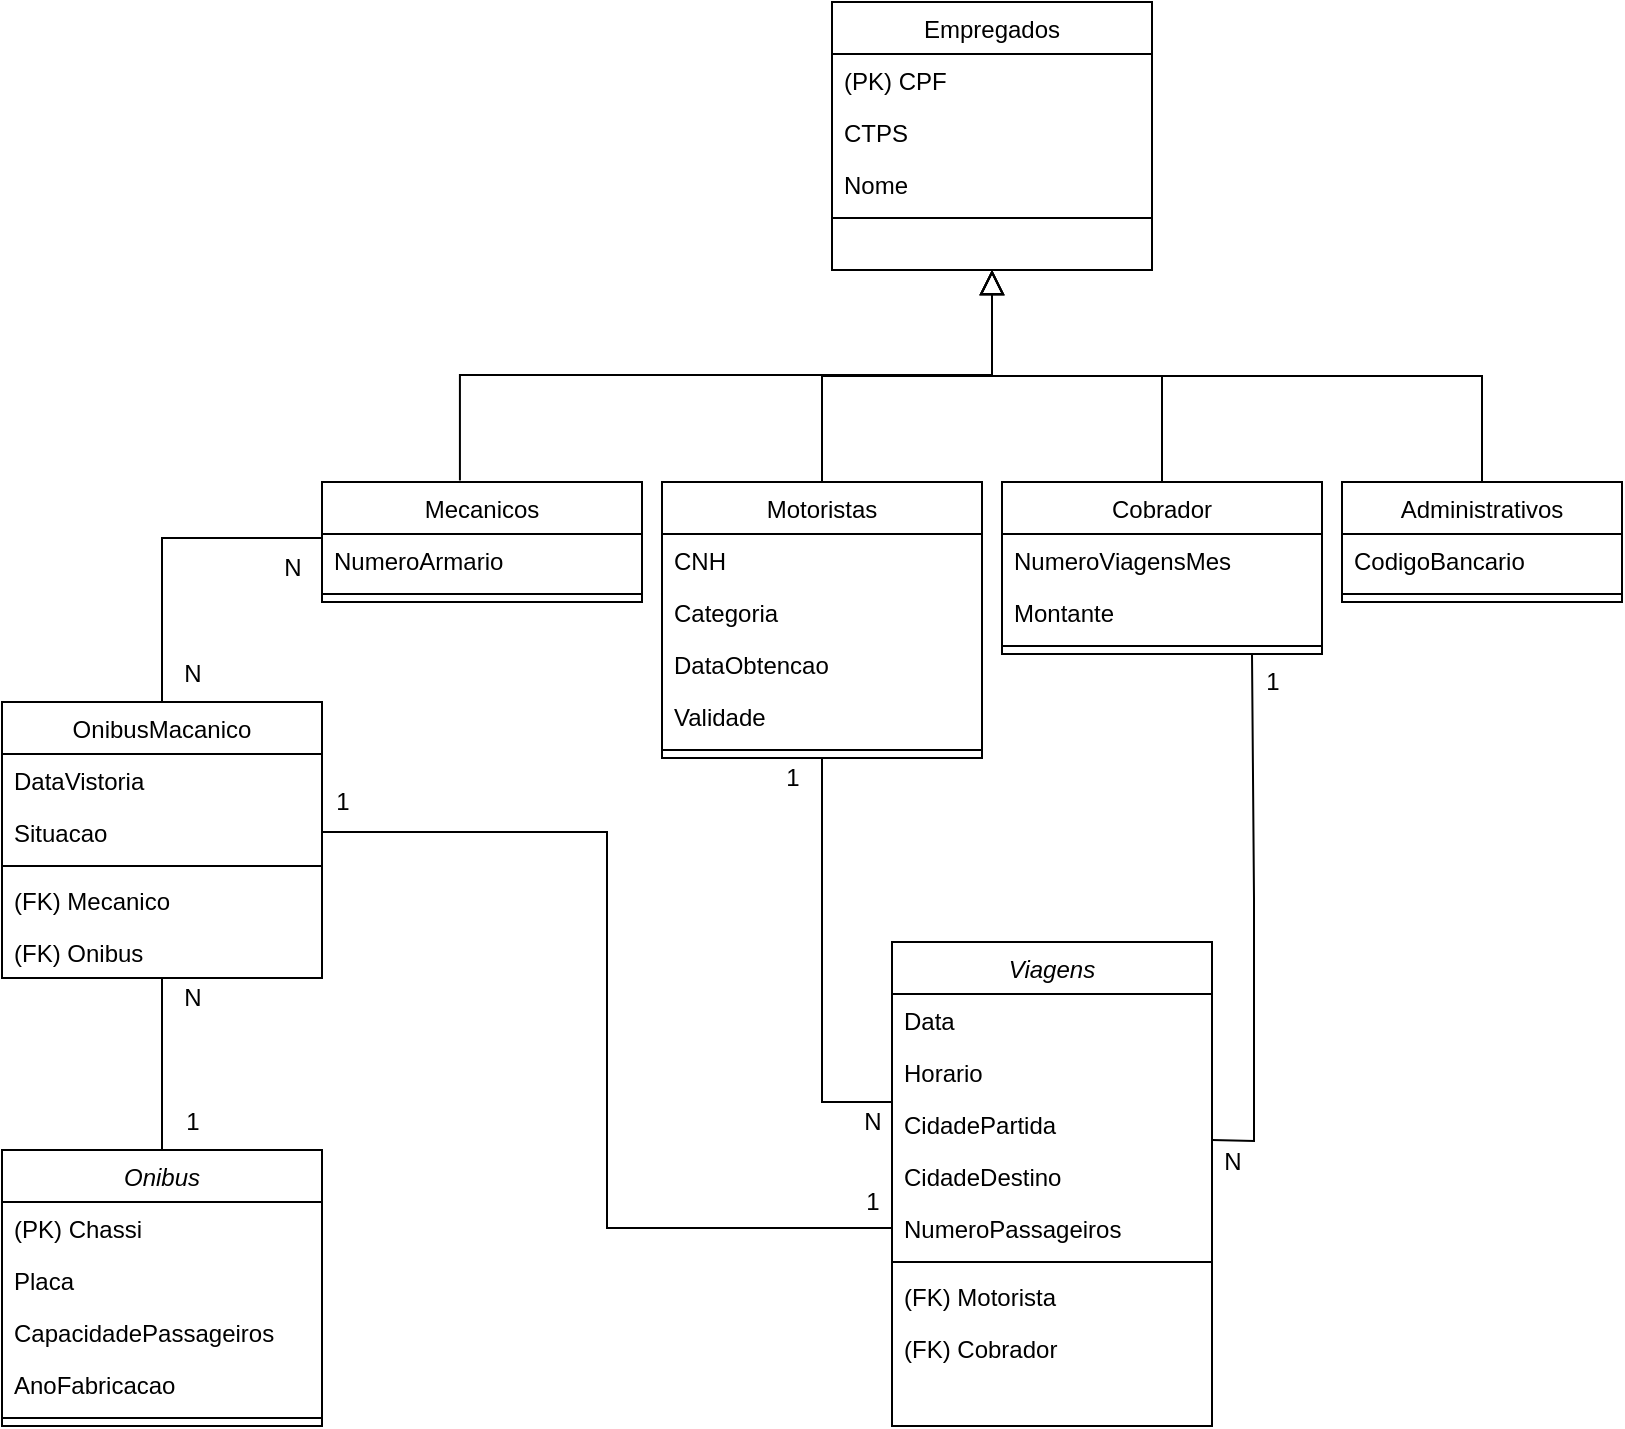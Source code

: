 <mxfile version="16.1.2" type="device"><diagram id="C5RBs43oDa-KdzZeNtuy" name="Page-1"><mxGraphModel dx="1422" dy="865" grid="1" gridSize="10" guides="1" tooltips="1" connect="1" arrows="1" fold="1" page="1" pageScale="1" pageWidth="827" pageHeight="1169" math="0" shadow="0"><root><mxCell id="WIyWlLk6GJQsqaUBKTNV-0"/><mxCell id="WIyWlLk6GJQsqaUBKTNV-1" parent="WIyWlLk6GJQsqaUBKTNV-0"/><mxCell id="GYMgo8AOI9VQxoHw7zAC-0" value="Onibus" style="swimlane;fontStyle=2;align=center;verticalAlign=top;childLayout=stackLayout;horizontal=1;startSize=26;horizontalStack=0;resizeParent=1;resizeLast=0;collapsible=1;marginBottom=0;rounded=0;shadow=0;strokeWidth=1;" vertex="1" parent="WIyWlLk6GJQsqaUBKTNV-1"><mxGeometry x="10" y="584" width="160" height="138" as="geometry"><mxRectangle x="230" y="140" width="160" height="26" as="alternateBounds"/></mxGeometry></mxCell><mxCell id="GYMgo8AOI9VQxoHw7zAC-1" value="(PK) Chassi" style="text;align=left;verticalAlign=top;spacingLeft=4;spacingRight=4;overflow=hidden;rotatable=0;points=[[0,0.5],[1,0.5]];portConstraint=eastwest;" vertex="1" parent="GYMgo8AOI9VQxoHw7zAC-0"><mxGeometry y="26" width="160" height="26" as="geometry"/></mxCell><mxCell id="GYMgo8AOI9VQxoHw7zAC-2" value="Placa" style="text;align=left;verticalAlign=top;spacingLeft=4;spacingRight=4;overflow=hidden;rotatable=0;points=[[0,0.5],[1,0.5]];portConstraint=eastwest;rounded=0;shadow=0;html=0;" vertex="1" parent="GYMgo8AOI9VQxoHw7zAC-0"><mxGeometry y="52" width="160" height="26" as="geometry"/></mxCell><mxCell id="GYMgo8AOI9VQxoHw7zAC-18" value="CapacidadePassageiros" style="text;align=left;verticalAlign=top;spacingLeft=4;spacingRight=4;overflow=hidden;rotatable=0;points=[[0,0.5],[1,0.5]];portConstraint=eastwest;rounded=0;shadow=0;html=0;" vertex="1" parent="GYMgo8AOI9VQxoHw7zAC-0"><mxGeometry y="78" width="160" height="26" as="geometry"/></mxCell><mxCell id="GYMgo8AOI9VQxoHw7zAC-3" value="AnoFabricacao" style="text;align=left;verticalAlign=top;spacingLeft=4;spacingRight=4;overflow=hidden;rotatable=0;points=[[0,0.5],[1,0.5]];portConstraint=eastwest;rounded=0;shadow=0;html=0;" vertex="1" parent="GYMgo8AOI9VQxoHw7zAC-0"><mxGeometry y="104" width="160" height="26" as="geometry"/></mxCell><mxCell id="GYMgo8AOI9VQxoHw7zAC-4" value="" style="line;html=1;strokeWidth=1;align=left;verticalAlign=middle;spacingTop=-1;spacingLeft=3;spacingRight=3;rotatable=0;labelPosition=right;points=[];portConstraint=eastwest;" vertex="1" parent="GYMgo8AOI9VQxoHw7zAC-0"><mxGeometry y="130" width="160" height="8" as="geometry"/></mxCell><mxCell id="GYMgo8AOI9VQxoHw7zAC-11" value="Empregados" style="swimlane;fontStyle=0;align=center;verticalAlign=top;childLayout=stackLayout;horizontal=1;startSize=26;horizontalStack=0;resizeParent=1;resizeLast=0;collapsible=1;marginBottom=0;rounded=0;shadow=0;strokeWidth=1;" vertex="1" parent="WIyWlLk6GJQsqaUBKTNV-1"><mxGeometry x="425" y="10" width="160" height="134" as="geometry"><mxRectangle x="340" y="380" width="170" height="26" as="alternateBounds"/></mxGeometry></mxCell><mxCell id="GYMgo8AOI9VQxoHw7zAC-13" value="(PK) CPF" style="text;align=left;verticalAlign=top;spacingLeft=4;spacingRight=4;overflow=hidden;rotatable=0;points=[[0,0.5],[1,0.5]];portConstraint=eastwest;rounded=0;shadow=0;html=0;" vertex="1" parent="GYMgo8AOI9VQxoHw7zAC-11"><mxGeometry y="26" width="160" height="26" as="geometry"/></mxCell><mxCell id="GYMgo8AOI9VQxoHw7zAC-14" value="CTPS" style="text;align=left;verticalAlign=top;spacingLeft=4;spacingRight=4;overflow=hidden;rotatable=0;points=[[0,0.5],[1,0.5]];portConstraint=eastwest;rounded=0;shadow=0;html=0;" vertex="1" parent="GYMgo8AOI9VQxoHw7zAC-11"><mxGeometry y="52" width="160" height="26" as="geometry"/></mxCell><mxCell id="GYMgo8AOI9VQxoHw7zAC-19" value="Nome" style="text;align=left;verticalAlign=top;spacingLeft=4;spacingRight=4;overflow=hidden;rotatable=0;points=[[0,0.5],[1,0.5]];portConstraint=eastwest;" vertex="1" parent="GYMgo8AOI9VQxoHw7zAC-11"><mxGeometry y="78" width="160" height="26" as="geometry"/></mxCell><mxCell id="GYMgo8AOI9VQxoHw7zAC-15" value="" style="line;html=1;strokeWidth=1;align=left;verticalAlign=middle;spacingTop=-1;spacingLeft=3;spacingRight=3;rotatable=0;labelPosition=right;points=[];portConstraint=eastwest;" vertex="1" parent="GYMgo8AOI9VQxoHw7zAC-11"><mxGeometry y="104" width="160" height="8" as="geometry"/></mxCell><mxCell id="GYMgo8AOI9VQxoHw7zAC-20" value="Mecanicos" style="swimlane;fontStyle=0;align=center;verticalAlign=top;childLayout=stackLayout;horizontal=1;startSize=26;horizontalStack=0;resizeParent=1;resizeLast=0;collapsible=1;marginBottom=0;rounded=0;shadow=0;strokeWidth=1;" vertex="1" parent="WIyWlLk6GJQsqaUBKTNV-1"><mxGeometry x="170" y="250" width="160" height="60" as="geometry"><mxRectangle x="340" y="380" width="170" height="26" as="alternateBounds"/></mxGeometry></mxCell><mxCell id="GYMgo8AOI9VQxoHw7zAC-24" value="NumeroArmario" style="text;align=left;verticalAlign=top;spacingLeft=4;spacingRight=4;overflow=hidden;rotatable=0;points=[[0,0.5],[1,0.5]];portConstraint=eastwest;" vertex="1" parent="GYMgo8AOI9VQxoHw7zAC-20"><mxGeometry y="26" width="160" height="26" as="geometry"/></mxCell><mxCell id="GYMgo8AOI9VQxoHw7zAC-25" value="" style="line;html=1;strokeWidth=1;align=left;verticalAlign=middle;spacingTop=-1;spacingLeft=3;spacingRight=3;rotatable=0;labelPosition=right;points=[];portConstraint=eastwest;" vertex="1" parent="GYMgo8AOI9VQxoHw7zAC-20"><mxGeometry y="52" width="160" height="8" as="geometry"/></mxCell><mxCell id="GYMgo8AOI9VQxoHw7zAC-26" value="Motoristas" style="swimlane;fontStyle=0;align=center;verticalAlign=top;childLayout=stackLayout;horizontal=1;startSize=26;horizontalStack=0;resizeParent=1;resizeLast=0;collapsible=1;marginBottom=0;rounded=0;shadow=0;strokeWidth=1;" vertex="1" parent="WIyWlLk6GJQsqaUBKTNV-1"><mxGeometry x="340" y="250" width="160" height="138" as="geometry"><mxRectangle x="340" y="380" width="170" height="26" as="alternateBounds"/></mxGeometry></mxCell><mxCell id="GYMgo8AOI9VQxoHw7zAC-30" value="CNH" style="text;align=left;verticalAlign=top;spacingLeft=4;spacingRight=4;overflow=hidden;rotatable=0;points=[[0,0.5],[1,0.5]];portConstraint=eastwest;" vertex="1" parent="GYMgo8AOI9VQxoHw7zAC-26"><mxGeometry y="26" width="160" height="26" as="geometry"/></mxCell><mxCell id="GYMgo8AOI9VQxoHw7zAC-31" value="Categoria" style="text;align=left;verticalAlign=top;spacingLeft=4;spacingRight=4;overflow=hidden;rotatable=0;points=[[0,0.5],[1,0.5]];portConstraint=eastwest;" vertex="1" parent="GYMgo8AOI9VQxoHw7zAC-26"><mxGeometry y="52" width="160" height="26" as="geometry"/></mxCell><mxCell id="GYMgo8AOI9VQxoHw7zAC-29" value="DataObtencao" style="text;align=left;verticalAlign=top;spacingLeft=4;spacingRight=4;overflow=hidden;rotatable=0;points=[[0,0.5],[1,0.5]];portConstraint=eastwest;" vertex="1" parent="GYMgo8AOI9VQxoHw7zAC-26"><mxGeometry y="78" width="160" height="26" as="geometry"/></mxCell><mxCell id="GYMgo8AOI9VQxoHw7zAC-27" value="Validade" style="text;align=left;verticalAlign=top;spacingLeft=4;spacingRight=4;overflow=hidden;rotatable=0;points=[[0,0.5],[1,0.5]];portConstraint=eastwest;" vertex="1" parent="GYMgo8AOI9VQxoHw7zAC-26"><mxGeometry y="104" width="160" height="26" as="geometry"/></mxCell><mxCell id="GYMgo8AOI9VQxoHw7zAC-28" value="" style="line;html=1;strokeWidth=1;align=left;verticalAlign=middle;spacingTop=-1;spacingLeft=3;spacingRight=3;rotatable=0;labelPosition=right;points=[];portConstraint=eastwest;" vertex="1" parent="GYMgo8AOI9VQxoHw7zAC-26"><mxGeometry y="130" width="160" height="8" as="geometry"/></mxCell><mxCell id="GYMgo8AOI9VQxoHw7zAC-32" value="Cobrador" style="swimlane;fontStyle=0;align=center;verticalAlign=top;childLayout=stackLayout;horizontal=1;startSize=26;horizontalStack=0;resizeParent=1;resizeLast=0;collapsible=1;marginBottom=0;rounded=0;shadow=0;strokeWidth=1;" vertex="1" parent="WIyWlLk6GJQsqaUBKTNV-1"><mxGeometry x="510" y="250" width="160" height="86" as="geometry"><mxRectangle x="340" y="380" width="170" height="26" as="alternateBounds"/></mxGeometry></mxCell><mxCell id="GYMgo8AOI9VQxoHw7zAC-33" value="NumeroViagensMes" style="text;align=left;verticalAlign=top;spacingLeft=4;spacingRight=4;overflow=hidden;rotatable=0;points=[[0,0.5],[1,0.5]];portConstraint=eastwest;" vertex="1" parent="GYMgo8AOI9VQxoHw7zAC-32"><mxGeometry y="26" width="160" height="26" as="geometry"/></mxCell><mxCell id="GYMgo8AOI9VQxoHw7zAC-35" value="Montante" style="text;align=left;verticalAlign=top;spacingLeft=4;spacingRight=4;overflow=hidden;rotatable=0;points=[[0,0.5],[1,0.5]];portConstraint=eastwest;" vertex="1" parent="GYMgo8AOI9VQxoHw7zAC-32"><mxGeometry y="52" width="160" height="26" as="geometry"/></mxCell><mxCell id="GYMgo8AOI9VQxoHw7zAC-34" value="" style="line;html=1;strokeWidth=1;align=left;verticalAlign=middle;spacingTop=-1;spacingLeft=3;spacingRight=3;rotatable=0;labelPosition=right;points=[];portConstraint=eastwest;" vertex="1" parent="GYMgo8AOI9VQxoHw7zAC-32"><mxGeometry y="78" width="160" height="8" as="geometry"/></mxCell><mxCell id="GYMgo8AOI9VQxoHw7zAC-36" value="Administrativos" style="swimlane;fontStyle=0;align=center;verticalAlign=top;childLayout=stackLayout;horizontal=1;startSize=26;horizontalStack=0;resizeParent=1;resizeLast=0;collapsible=1;marginBottom=0;rounded=0;shadow=0;strokeWidth=1;" vertex="1" parent="WIyWlLk6GJQsqaUBKTNV-1"><mxGeometry x="680" y="250" width="140" height="60" as="geometry"><mxRectangle x="340" y="380" width="170" height="26" as="alternateBounds"/></mxGeometry></mxCell><mxCell id="GYMgo8AOI9VQxoHw7zAC-37" value="CodigoBancario" style="text;align=left;verticalAlign=top;spacingLeft=4;spacingRight=4;overflow=hidden;rotatable=0;points=[[0,0.5],[1,0.5]];portConstraint=eastwest;" vertex="1" parent="GYMgo8AOI9VQxoHw7zAC-36"><mxGeometry y="26" width="140" height="26" as="geometry"/></mxCell><mxCell id="GYMgo8AOI9VQxoHw7zAC-39" value="" style="line;html=1;strokeWidth=1;align=left;verticalAlign=middle;spacingTop=-1;spacingLeft=3;spacingRight=3;rotatable=0;labelPosition=right;points=[];portConstraint=eastwest;" vertex="1" parent="GYMgo8AOI9VQxoHw7zAC-36"><mxGeometry y="52" width="140" height="8" as="geometry"/></mxCell><mxCell id="GYMgo8AOI9VQxoHw7zAC-40" value="" style="endArrow=block;endSize=10;endFill=0;shadow=0;strokeWidth=1;rounded=0;edgeStyle=elbowEdgeStyle;elbow=vertical;exitX=0.431;exitY=-0.012;exitDx=0;exitDy=0;exitPerimeter=0;entryX=0.5;entryY=1;entryDx=0;entryDy=0;" edge="1" parent="WIyWlLk6GJQsqaUBKTNV-1" source="GYMgo8AOI9VQxoHw7zAC-20" target="GYMgo8AOI9VQxoHw7zAC-11"><mxGeometry width="160" relative="1" as="geometry"><mxPoint x="155" y="-10" as="sourcePoint"/><mxPoint x="335" y="-112" as="targetPoint"/></mxGeometry></mxCell><mxCell id="GYMgo8AOI9VQxoHw7zAC-41" value="" style="endArrow=block;endSize=10;endFill=0;shadow=0;strokeWidth=1;rounded=0;edgeStyle=elbowEdgeStyle;elbow=vertical;entryX=0.5;entryY=1;entryDx=0;entryDy=0;exitX=0.5;exitY=0;exitDx=0;exitDy=0;" edge="1" parent="WIyWlLk6GJQsqaUBKTNV-1" source="GYMgo8AOI9VQxoHw7zAC-26" target="GYMgo8AOI9VQxoHw7zAC-11"><mxGeometry width="160" relative="1" as="geometry"><mxPoint x="165" as="sourcePoint"/><mxPoint x="345" y="-102" as="targetPoint"/></mxGeometry></mxCell><mxCell id="GYMgo8AOI9VQxoHw7zAC-42" value="" style="endArrow=block;endSize=10;endFill=0;shadow=0;strokeWidth=1;rounded=0;edgeStyle=elbowEdgeStyle;elbow=vertical;entryX=0.5;entryY=1;entryDx=0;entryDy=0;exitX=0.5;exitY=0;exitDx=0;exitDy=0;" edge="1" parent="WIyWlLk6GJQsqaUBKTNV-1" source="GYMgo8AOI9VQxoHw7zAC-32" target="GYMgo8AOI9VQxoHw7zAC-11"><mxGeometry width="160" relative="1" as="geometry"><mxPoint x="735" y="110" as="sourcePoint"/><mxPoint x="645" y="80" as="targetPoint"/></mxGeometry></mxCell><mxCell id="GYMgo8AOI9VQxoHw7zAC-44" value="" style="endArrow=block;endSize=10;endFill=0;shadow=0;strokeWidth=1;rounded=0;edgeStyle=elbowEdgeStyle;elbow=vertical;exitX=0.5;exitY=0;exitDx=0;exitDy=0;entryX=0.5;entryY=1;entryDx=0;entryDy=0;" edge="1" parent="WIyWlLk6GJQsqaUBKTNV-1" source="GYMgo8AOI9VQxoHw7zAC-36" target="GYMgo8AOI9VQxoHw7zAC-11"><mxGeometry width="160" relative="1" as="geometry"><mxPoint x="195" y="30" as="sourcePoint"/><mxPoint x="505" y="150" as="targetPoint"/><Array as="points"/></mxGeometry></mxCell><mxCell id="GYMgo8AOI9VQxoHw7zAC-52" style="edgeStyle=orthogonalEdgeStyle;rounded=0;orthogonalLoop=1;jettySize=auto;html=1;entryX=0.5;entryY=1;entryDx=0;entryDy=0;endArrow=none;endFill=0;exitX=0;exitY=1.077;exitDx=0;exitDy=0;exitPerimeter=0;" edge="1" parent="WIyWlLk6GJQsqaUBKTNV-1" source="GYMgo8AOI9VQxoHw7zAC-54" target="GYMgo8AOI9VQxoHw7zAC-26"><mxGeometry relative="1" as="geometry"/></mxCell><mxCell id="GYMgo8AOI9VQxoHw7zAC-46" value="Viagens" style="swimlane;fontStyle=2;align=center;verticalAlign=top;childLayout=stackLayout;horizontal=1;startSize=26;horizontalStack=0;resizeParent=1;resizeLast=0;collapsible=1;marginBottom=0;rounded=0;shadow=0;strokeWidth=1;" vertex="1" parent="WIyWlLk6GJQsqaUBKTNV-1"><mxGeometry x="455" y="480" width="160" height="242" as="geometry"><mxRectangle x="230" y="140" width="160" height="26" as="alternateBounds"/></mxGeometry></mxCell><mxCell id="GYMgo8AOI9VQxoHw7zAC-47" value="Data" style="text;align=left;verticalAlign=top;spacingLeft=4;spacingRight=4;overflow=hidden;rotatable=0;points=[[0,0.5],[1,0.5]];portConstraint=eastwest;" vertex="1" parent="GYMgo8AOI9VQxoHw7zAC-46"><mxGeometry y="26" width="160" height="26" as="geometry"/></mxCell><mxCell id="GYMgo8AOI9VQxoHw7zAC-54" value="Horario" style="text;align=left;verticalAlign=top;spacingLeft=4;spacingRight=4;overflow=hidden;rotatable=0;points=[[0,0.5],[1,0.5]];portConstraint=eastwest;rounded=0;shadow=0;html=0;" vertex="1" parent="GYMgo8AOI9VQxoHw7zAC-46"><mxGeometry y="52" width="160" height="26" as="geometry"/></mxCell><mxCell id="GYMgo8AOI9VQxoHw7zAC-55" value="CidadePartida" style="text;align=left;verticalAlign=top;spacingLeft=4;spacingRight=4;overflow=hidden;rotatable=0;points=[[0,0.5],[1,0.5]];portConstraint=eastwest;rounded=0;shadow=0;html=0;" vertex="1" parent="GYMgo8AOI9VQxoHw7zAC-46"><mxGeometry y="78" width="160" height="26" as="geometry"/></mxCell><mxCell id="GYMgo8AOI9VQxoHw7zAC-56" value="CidadeDestino" style="text;align=left;verticalAlign=top;spacingLeft=4;spacingRight=4;overflow=hidden;rotatable=0;points=[[0,0.5],[1,0.5]];portConstraint=eastwest;rounded=0;shadow=0;html=0;" vertex="1" parent="GYMgo8AOI9VQxoHw7zAC-46"><mxGeometry y="104" width="160" height="26" as="geometry"/></mxCell><mxCell id="GYMgo8AOI9VQxoHw7zAC-48" value="NumeroPassageiros" style="text;align=left;verticalAlign=top;spacingLeft=4;spacingRight=4;overflow=hidden;rotatable=0;points=[[0,0.5],[1,0.5]];portConstraint=eastwest;rounded=0;shadow=0;html=0;" vertex="1" parent="GYMgo8AOI9VQxoHw7zAC-46"><mxGeometry y="130" width="160" height="26" as="geometry"/></mxCell><mxCell id="GYMgo8AOI9VQxoHw7zAC-51" value="" style="line;html=1;strokeWidth=1;align=left;verticalAlign=middle;spacingTop=-1;spacingLeft=3;spacingRight=3;rotatable=0;labelPosition=right;points=[];portConstraint=eastwest;" vertex="1" parent="GYMgo8AOI9VQxoHw7zAC-46"><mxGeometry y="156" width="160" height="8" as="geometry"/></mxCell><mxCell id="GYMgo8AOI9VQxoHw7zAC-58" value="(FK) Motorista" style="text;align=left;verticalAlign=top;spacingLeft=4;spacingRight=4;overflow=hidden;rotatable=0;points=[[0,0.5],[1,0.5]];portConstraint=eastwest;rounded=0;shadow=0;html=0;" vertex="1" parent="GYMgo8AOI9VQxoHw7zAC-46"><mxGeometry y="164" width="160" height="26" as="geometry"/></mxCell><mxCell id="GYMgo8AOI9VQxoHw7zAC-60" value="(FK) Cobrador" style="text;align=left;verticalAlign=top;spacingLeft=4;spacingRight=4;overflow=hidden;rotatable=0;points=[[0,0.5],[1,0.5]];portConstraint=eastwest;rounded=0;shadow=0;html=0;" vertex="1" parent="GYMgo8AOI9VQxoHw7zAC-46"><mxGeometry y="190" width="160" height="26" as="geometry"/></mxCell><mxCell id="GYMgo8AOI9VQxoHw7zAC-53" style="edgeStyle=orthogonalEdgeStyle;rounded=0;orthogonalLoop=1;jettySize=auto;html=1;endArrow=none;endFill=0;" edge="1" parent="WIyWlLk6GJQsqaUBKTNV-1"><mxGeometry relative="1" as="geometry"><mxPoint x="615" y="579" as="sourcePoint"/><mxPoint x="635" y="336" as="targetPoint"/></mxGeometry></mxCell><mxCell id="GYMgo8AOI9VQxoHw7zAC-66" style="edgeStyle=orthogonalEdgeStyle;rounded=0;orthogonalLoop=1;jettySize=auto;html=1;entryX=0.5;entryY=0;entryDx=0;entryDy=0;endArrow=none;endFill=0;" edge="1" parent="WIyWlLk6GJQsqaUBKTNV-1" source="GYMgo8AOI9VQxoHw7zAC-63" target="GYMgo8AOI9VQxoHw7zAC-0"><mxGeometry relative="1" as="geometry"/></mxCell><mxCell id="GYMgo8AOI9VQxoHw7zAC-67" style="edgeStyle=orthogonalEdgeStyle;rounded=0;orthogonalLoop=1;jettySize=auto;html=1;entryX=0;entryY=0.077;entryDx=0;entryDy=0;entryPerimeter=0;endArrow=none;endFill=0;" edge="1" parent="WIyWlLk6GJQsqaUBKTNV-1" source="GYMgo8AOI9VQxoHw7zAC-63" target="GYMgo8AOI9VQxoHw7zAC-24"><mxGeometry relative="1" as="geometry"/></mxCell><mxCell id="GYMgo8AOI9VQxoHw7zAC-63" value="OnibusMacanico" style="swimlane;fontStyle=0;align=center;verticalAlign=top;childLayout=stackLayout;horizontal=1;startSize=26;horizontalStack=0;resizeParent=1;resizeLast=0;collapsible=1;marginBottom=0;rounded=0;shadow=0;strokeWidth=1;" vertex="1" parent="WIyWlLk6GJQsqaUBKTNV-1"><mxGeometry x="10" y="360" width="160" height="138" as="geometry"><mxRectangle x="340" y="380" width="170" height="26" as="alternateBounds"/></mxGeometry></mxCell><mxCell id="GYMgo8AOI9VQxoHw7zAC-64" value="DataVistoria" style="text;align=left;verticalAlign=top;spacingLeft=4;spacingRight=4;overflow=hidden;rotatable=0;points=[[0,0.5],[1,0.5]];portConstraint=eastwest;" vertex="1" parent="GYMgo8AOI9VQxoHw7zAC-63"><mxGeometry y="26" width="160" height="26" as="geometry"/></mxCell><mxCell id="GYMgo8AOI9VQxoHw7zAC-68" value="Situacao" style="text;align=left;verticalAlign=top;spacingLeft=4;spacingRight=4;overflow=hidden;rotatable=0;points=[[0,0.5],[1,0.5]];portConstraint=eastwest;" vertex="1" parent="GYMgo8AOI9VQxoHw7zAC-63"><mxGeometry y="52" width="160" height="26" as="geometry"/></mxCell><mxCell id="GYMgo8AOI9VQxoHw7zAC-65" value="" style="line;html=1;strokeWidth=1;align=left;verticalAlign=middle;spacingTop=-1;spacingLeft=3;spacingRight=3;rotatable=0;labelPosition=right;points=[];portConstraint=eastwest;" vertex="1" parent="GYMgo8AOI9VQxoHw7zAC-63"><mxGeometry y="78" width="160" height="8" as="geometry"/></mxCell><mxCell id="GYMgo8AOI9VQxoHw7zAC-69" value="(FK) Mecanico" style="text;align=left;verticalAlign=top;spacingLeft=4;spacingRight=4;overflow=hidden;rotatable=0;points=[[0,0.5],[1,0.5]];portConstraint=eastwest;" vertex="1" parent="GYMgo8AOI9VQxoHw7zAC-63"><mxGeometry y="86" width="160" height="26" as="geometry"/></mxCell><mxCell id="GYMgo8AOI9VQxoHw7zAC-70" value="(FK) Onibus" style="text;align=left;verticalAlign=top;spacingLeft=4;spacingRight=4;overflow=hidden;rotatable=0;points=[[0,0.5],[1,0.5]];portConstraint=eastwest;" vertex="1" parent="GYMgo8AOI9VQxoHw7zAC-63"><mxGeometry y="112" width="160" height="26" as="geometry"/></mxCell><mxCell id="GYMgo8AOI9VQxoHw7zAC-72" value="1" style="text;html=1;align=center;verticalAlign=middle;resizable=0;points=[];autosize=1;strokeColor=none;fillColor=none;" vertex="1" parent="WIyWlLk6GJQsqaUBKTNV-1"><mxGeometry x="635" y="340" width="20" height="20" as="geometry"/></mxCell><mxCell id="GYMgo8AOI9VQxoHw7zAC-73" value="N" style="text;html=1;align=center;verticalAlign=middle;resizable=0;points=[];autosize=1;strokeColor=none;fillColor=none;" vertex="1" parent="WIyWlLk6GJQsqaUBKTNV-1"><mxGeometry x="615" y="580" width="20" height="20" as="geometry"/></mxCell><mxCell id="GYMgo8AOI9VQxoHw7zAC-74" value="1" style="text;html=1;align=center;verticalAlign=middle;resizable=0;points=[];autosize=1;strokeColor=none;fillColor=none;" vertex="1" parent="WIyWlLk6GJQsqaUBKTNV-1"><mxGeometry x="395" y="388" width="20" height="20" as="geometry"/></mxCell><mxCell id="GYMgo8AOI9VQxoHw7zAC-75" value="N" style="text;html=1;align=center;verticalAlign=middle;resizable=0;points=[];autosize=1;strokeColor=none;fillColor=none;" vertex="1" parent="WIyWlLk6GJQsqaUBKTNV-1"><mxGeometry x="435" y="560" width="20" height="20" as="geometry"/></mxCell><mxCell id="GYMgo8AOI9VQxoHw7zAC-76" style="edgeStyle=orthogonalEdgeStyle;rounded=0;orthogonalLoop=1;jettySize=auto;html=1;entryX=1;entryY=0.5;entryDx=0;entryDy=0;endArrow=none;endFill=0;" edge="1" parent="WIyWlLk6GJQsqaUBKTNV-1" source="GYMgo8AOI9VQxoHw7zAC-48" target="GYMgo8AOI9VQxoHw7zAC-68"><mxGeometry relative="1" as="geometry"/></mxCell><mxCell id="GYMgo8AOI9VQxoHw7zAC-77" value="1" style="text;html=1;align=center;verticalAlign=middle;resizable=0;points=[];autosize=1;strokeColor=none;fillColor=none;" vertex="1" parent="WIyWlLk6GJQsqaUBKTNV-1"><mxGeometry x="435" y="600" width="20" height="20" as="geometry"/></mxCell><mxCell id="GYMgo8AOI9VQxoHw7zAC-78" value="1" style="text;html=1;align=center;verticalAlign=middle;resizable=0;points=[];autosize=1;strokeColor=none;fillColor=none;" vertex="1" parent="WIyWlLk6GJQsqaUBKTNV-1"><mxGeometry x="170" y="400" width="20" height="20" as="geometry"/></mxCell><mxCell id="GYMgo8AOI9VQxoHw7zAC-82" value="N" style="text;html=1;align=center;verticalAlign=middle;resizable=0;points=[];autosize=1;strokeColor=none;fillColor=none;" vertex="1" parent="WIyWlLk6GJQsqaUBKTNV-1"><mxGeometry x="145" y="283" width="20" height="20" as="geometry"/></mxCell><mxCell id="GYMgo8AOI9VQxoHw7zAC-85" value="N" style="text;html=1;align=center;verticalAlign=middle;resizable=0;points=[];autosize=1;strokeColor=none;fillColor=none;" vertex="1" parent="WIyWlLk6GJQsqaUBKTNV-1"><mxGeometry x="95" y="336" width="20" height="20" as="geometry"/></mxCell><mxCell id="GYMgo8AOI9VQxoHw7zAC-86" value="N" style="text;html=1;align=center;verticalAlign=middle;resizable=0;points=[];autosize=1;strokeColor=none;fillColor=none;" vertex="1" parent="WIyWlLk6GJQsqaUBKTNV-1"><mxGeometry x="95" y="498" width="20" height="20" as="geometry"/></mxCell><mxCell id="GYMgo8AOI9VQxoHw7zAC-87" value="1" style="text;html=1;align=center;verticalAlign=middle;resizable=0;points=[];autosize=1;strokeColor=none;fillColor=none;" vertex="1" parent="WIyWlLk6GJQsqaUBKTNV-1"><mxGeometry x="95" y="560" width="20" height="20" as="geometry"/></mxCell></root></mxGraphModel></diagram></mxfile>
